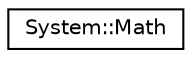 digraph G
{
  edge [fontname="Helvetica",fontsize="10",labelfontname="Helvetica",labelfontsize="10"];
  node [fontname="Helvetica",fontsize="10",shape=record];
  rankdir="LR";
  Node1 [label="System::Math",height=0.2,width=0.4,color="black", fillcolor="white", style="filled",URL="$class_system_1_1_math.html"];
}

